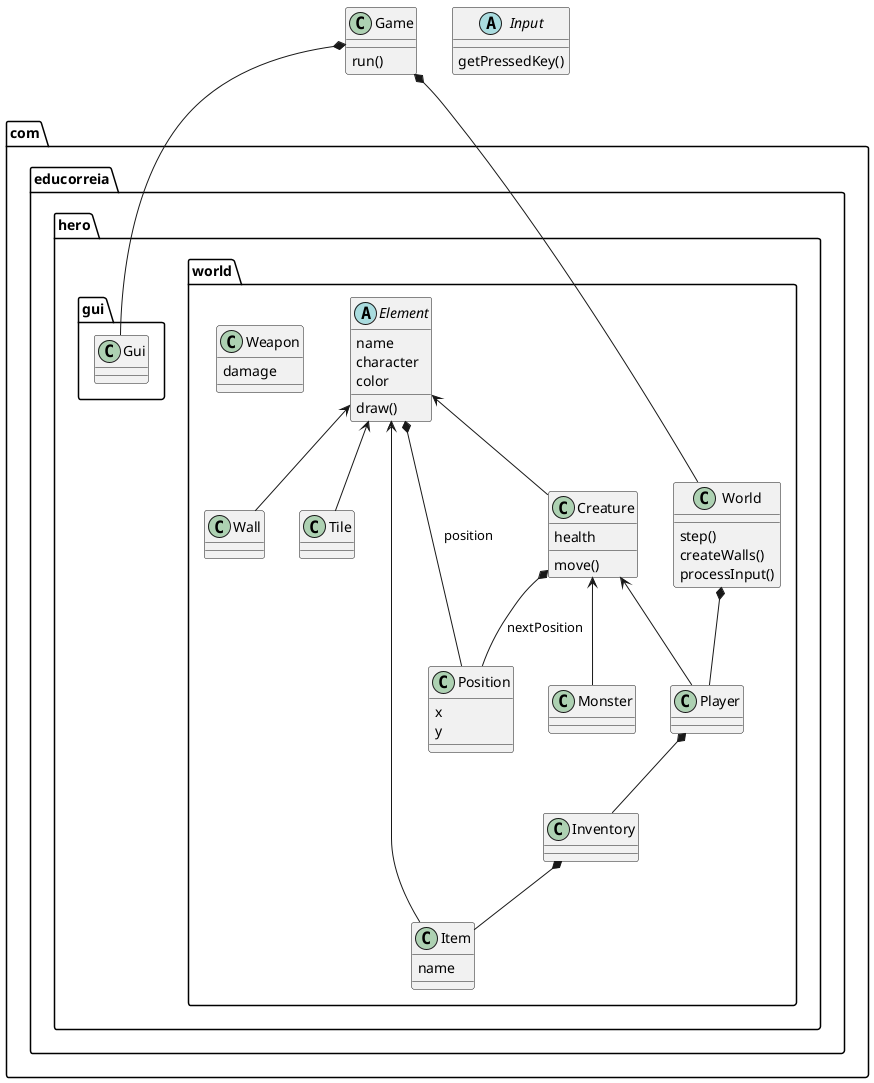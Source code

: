 @startuml hero

class Game {
    run()
}

abstract class Input {
    getPressedKey()
}

package com.educorreia.hero.world {
    class World {
        step()
        createWalls()
        processInput()
    }

    class Position {
        x
        y
    }

    abstract class Element {
        name
        character
        color

        draw()
    }

    class Creature {
        health
        
        move()
    }

    class Weapon {
        damage
    }

    class Item {
        name
    }

    Creature <-- Player
    Creature <-- Monster
    Creature *-- Position : nextPosition

    World *-- Player

    Element <-- Creature
    Element <-- Item
    Element <-- Wall
    Element <-- Tile

    Element *-- Position : position

    Player *-- Inventory

    Inventory *-- Item
}

package com.educorreia.hero.gui {
    class Gui
}

Game *-- Gui
Game *-- World

@enduml